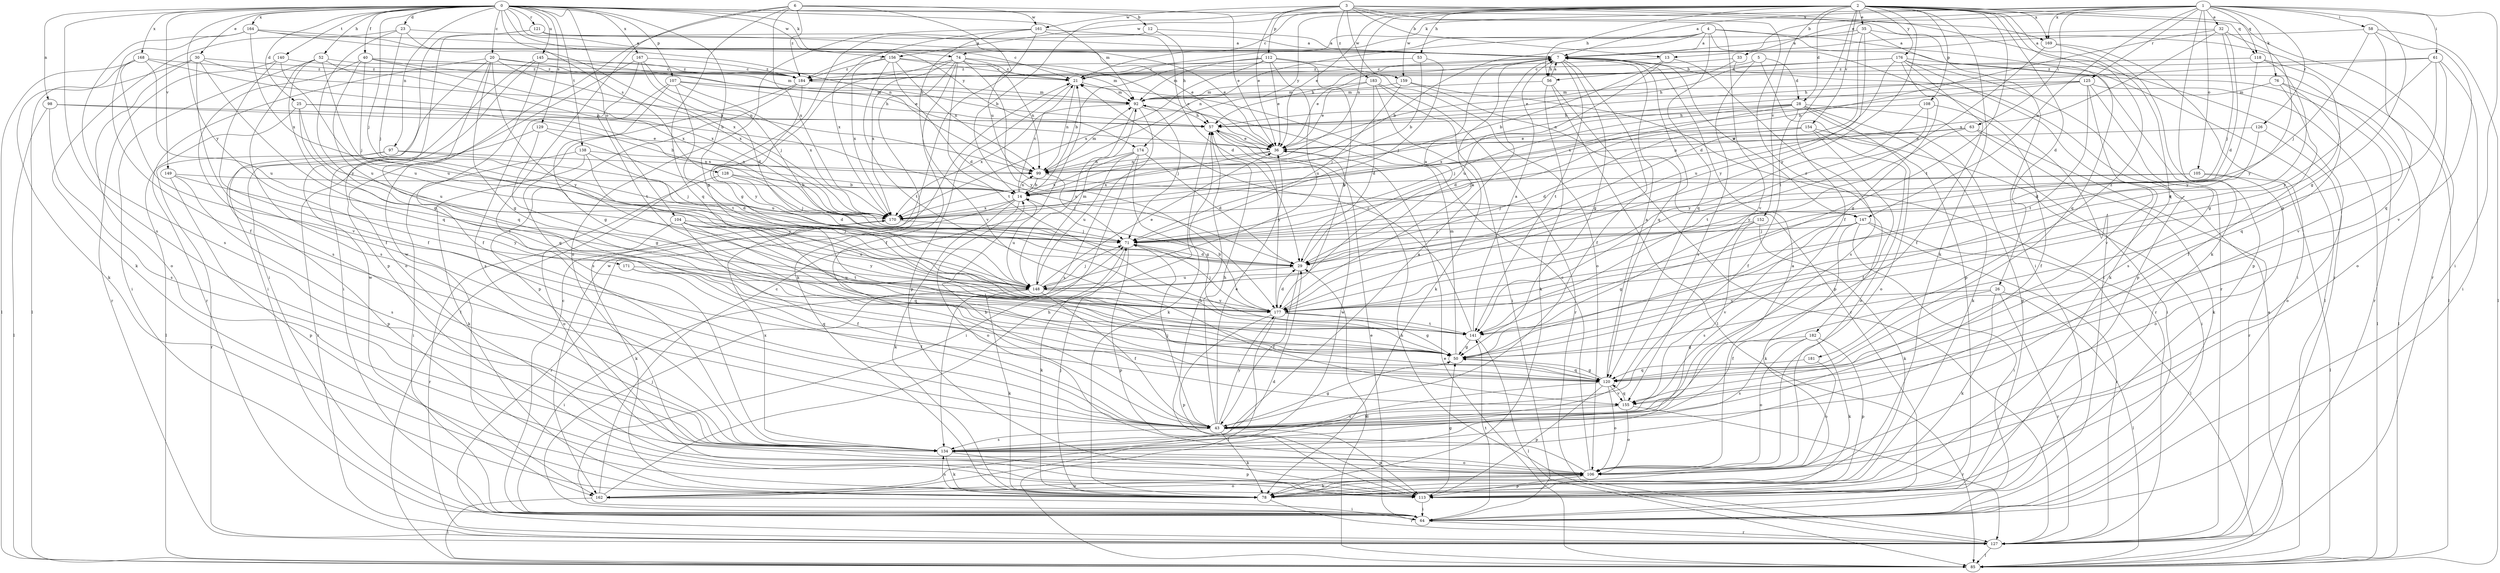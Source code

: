 strict digraph  {
0;
1;
2;
3;
4;
5;
6;
7;
12;
13;
14;
20;
21;
23;
25;
26;
28;
29;
30;
32;
33;
35;
36;
40;
43;
50;
52;
53;
56;
57;
58;
61;
63;
64;
71;
74;
76;
78;
85;
92;
97;
98;
99;
104;
105;
106;
107;
108;
112;
113;
118;
120;
121;
125;
126;
127;
128;
129;
134;
138;
140;
141;
145;
147;
148;
149;
152;
154;
155;
156;
159;
161;
162;
164;
167;
168;
169;
170;
171;
174;
176;
177;
181;
182;
183;
184;
0 -> 12  [label=b];
0 -> 20  [label=c];
0 -> 23  [label=d];
0 -> 25  [label=d];
0 -> 30  [label=e];
0 -> 40  [label=f];
0 -> 50  [label=g];
0 -> 52  [label=h];
0 -> 71  [label=j];
0 -> 74  [label=k];
0 -> 92  [label=m];
0 -> 97  [label=n];
0 -> 98  [label=n];
0 -> 99  [label=n];
0 -> 104  [label=o];
0 -> 107  [label=p];
0 -> 121  [label=r];
0 -> 128  [label=s];
0 -> 129  [label=s];
0 -> 134  [label=s];
0 -> 138  [label=t];
0 -> 140  [label=t];
0 -> 145  [label=u];
0 -> 149  [label=v];
0 -> 156  [label=w];
0 -> 164  [label=x];
0 -> 167  [label=x];
0 -> 168  [label=x];
0 -> 169  [label=x];
0 -> 171  [label=y];
0 -> 174  [label=y];
1 -> 7  [label=a];
1 -> 13  [label=b];
1 -> 32  [label=e];
1 -> 33  [label=e];
1 -> 50  [label=g];
1 -> 58  [label=i];
1 -> 61  [label=i];
1 -> 63  [label=i];
1 -> 64  [label=i];
1 -> 74  [label=k];
1 -> 76  [label=k];
1 -> 78  [label=k];
1 -> 105  [label=o];
1 -> 118  [label=q];
1 -> 125  [label=r];
1 -> 126  [label=r];
1 -> 147  [label=u];
1 -> 169  [label=x];
2 -> 21  [label=c];
2 -> 26  [label=d];
2 -> 28  [label=d];
2 -> 35  [label=e];
2 -> 36  [label=e];
2 -> 43  [label=f];
2 -> 53  [label=h];
2 -> 56  [label=h];
2 -> 78  [label=k];
2 -> 99  [label=n];
2 -> 108  [label=p];
2 -> 118  [label=q];
2 -> 120  [label=q];
2 -> 127  [label=r];
2 -> 141  [label=t];
2 -> 152  [label=v];
2 -> 154  [label=v];
2 -> 156  [label=w];
2 -> 159  [label=w];
2 -> 169  [label=x];
2 -> 174  [label=y];
2 -> 176  [label=y];
2 -> 177  [label=y];
2 -> 181  [label=z];
3 -> 13  [label=b];
3 -> 14  [label=b];
3 -> 36  [label=e];
3 -> 64  [label=i];
3 -> 112  [label=p];
3 -> 127  [label=r];
3 -> 155  [label=v];
3 -> 159  [label=w];
3 -> 161  [label=w];
3 -> 182  [label=z];
3 -> 183  [label=z];
4 -> 7  [label=a];
4 -> 14  [label=b];
4 -> 64  [label=i];
4 -> 85  [label=l];
4 -> 99  [label=n];
4 -> 120  [label=q];
4 -> 127  [label=r];
4 -> 184  [label=z];
5 -> 28  [label=d];
5 -> 56  [label=h];
5 -> 113  [label=p];
5 -> 134  [label=s];
6 -> 36  [label=e];
6 -> 120  [label=q];
6 -> 134  [label=s];
6 -> 147  [label=u];
6 -> 161  [label=w];
6 -> 162  [label=w];
6 -> 170  [label=x];
6 -> 184  [label=z];
7 -> 21  [label=c];
7 -> 36  [label=e];
7 -> 43  [label=f];
7 -> 50  [label=g];
7 -> 56  [label=h];
7 -> 57  [label=h];
7 -> 120  [label=q];
7 -> 141  [label=t];
7 -> 147  [label=u];
12 -> 7  [label=a];
12 -> 50  [label=g];
12 -> 57  [label=h];
13 -> 14  [label=b];
13 -> 134  [label=s];
13 -> 148  [label=u];
13 -> 184  [label=z];
14 -> 21  [label=c];
14 -> 78  [label=k];
14 -> 99  [label=n];
14 -> 106  [label=o];
14 -> 127  [label=r];
14 -> 148  [label=u];
14 -> 170  [label=x];
20 -> 50  [label=g];
20 -> 64  [label=i];
20 -> 92  [label=m];
20 -> 120  [label=q];
20 -> 127  [label=r];
20 -> 170  [label=x];
20 -> 177  [label=y];
20 -> 184  [label=z];
21 -> 92  [label=m];
21 -> 99  [label=n];
21 -> 113  [label=p];
23 -> 7  [label=a];
23 -> 71  [label=j];
23 -> 78  [label=k];
23 -> 170  [label=x];
23 -> 177  [label=y];
25 -> 57  [label=h];
25 -> 85  [label=l];
25 -> 120  [label=q];
25 -> 148  [label=u];
25 -> 170  [label=x];
26 -> 43  [label=f];
26 -> 78  [label=k];
26 -> 85  [label=l];
26 -> 127  [label=r];
26 -> 177  [label=y];
28 -> 29  [label=d];
28 -> 43  [label=f];
28 -> 57  [label=h];
28 -> 64  [label=i];
28 -> 71  [label=j];
28 -> 78  [label=k];
28 -> 106  [label=o];
28 -> 113  [label=p];
28 -> 170  [label=x];
29 -> 7  [label=a];
29 -> 43  [label=f];
29 -> 148  [label=u];
30 -> 43  [label=f];
30 -> 85  [label=l];
30 -> 99  [label=n];
30 -> 106  [label=o];
30 -> 120  [label=q];
30 -> 184  [label=z];
32 -> 7  [label=a];
32 -> 14  [label=b];
32 -> 29  [label=d];
32 -> 71  [label=j];
32 -> 170  [label=x];
32 -> 177  [label=y];
33 -> 21  [label=c];
33 -> 36  [label=e];
33 -> 155  [label=v];
35 -> 7  [label=a];
35 -> 21  [label=c];
35 -> 29  [label=d];
35 -> 85  [label=l];
35 -> 120  [label=q];
35 -> 177  [label=y];
36 -> 99  [label=n];
36 -> 170  [label=x];
40 -> 21  [label=c];
40 -> 57  [label=h];
40 -> 71  [label=j];
40 -> 134  [label=s];
40 -> 148  [label=u];
40 -> 170  [label=x];
43 -> 14  [label=b];
43 -> 36  [label=e];
43 -> 50  [label=g];
43 -> 57  [label=h];
43 -> 71  [label=j];
43 -> 78  [label=k];
43 -> 113  [label=p];
43 -> 134  [label=s];
43 -> 177  [label=y];
50 -> 92  [label=m];
50 -> 120  [label=q];
52 -> 50  [label=g];
52 -> 64  [label=i];
52 -> 134  [label=s];
52 -> 148  [label=u];
52 -> 170  [label=x];
52 -> 184  [label=z];
53 -> 14  [label=b];
53 -> 71  [label=j];
53 -> 184  [label=z];
56 -> 7  [label=a];
56 -> 78  [label=k];
56 -> 85  [label=l];
56 -> 92  [label=m];
56 -> 127  [label=r];
57 -> 36  [label=e];
57 -> 78  [label=k];
57 -> 162  [label=w];
57 -> 177  [label=y];
58 -> 7  [label=a];
58 -> 71  [label=j];
58 -> 85  [label=l];
58 -> 120  [label=q];
58 -> 155  [label=v];
61 -> 50  [label=g];
61 -> 57  [label=h];
61 -> 64  [label=i];
61 -> 106  [label=o];
61 -> 177  [label=y];
61 -> 184  [label=z];
63 -> 36  [label=e];
63 -> 78  [label=k];
63 -> 99  [label=n];
63 -> 127  [label=r];
63 -> 177  [label=y];
64 -> 21  [label=c];
64 -> 36  [label=e];
64 -> 71  [label=j];
64 -> 127  [label=r];
64 -> 141  [label=t];
71 -> 29  [label=d];
71 -> 78  [label=k];
71 -> 113  [label=p];
74 -> 21  [label=c];
74 -> 43  [label=f];
74 -> 78  [label=k];
74 -> 85  [label=l];
74 -> 92  [label=m];
74 -> 99  [label=n];
74 -> 141  [label=t];
74 -> 170  [label=x];
74 -> 177  [label=y];
76 -> 43  [label=f];
76 -> 85  [label=l];
76 -> 92  [label=m];
76 -> 120  [label=q];
78 -> 71  [label=j];
78 -> 127  [label=r];
78 -> 134  [label=s];
85 -> 7  [label=a];
85 -> 29  [label=d];
85 -> 36  [label=e];
92 -> 57  [label=h];
92 -> 71  [label=j];
92 -> 134  [label=s];
92 -> 148  [label=u];
92 -> 170  [label=x];
97 -> 71  [label=j];
97 -> 99  [label=n];
97 -> 113  [label=p];
97 -> 127  [label=r];
98 -> 14  [label=b];
98 -> 57  [label=h];
98 -> 85  [label=l];
98 -> 134  [label=s];
99 -> 14  [label=b];
99 -> 71  [label=j];
99 -> 92  [label=m];
104 -> 43  [label=f];
104 -> 71  [label=j];
104 -> 120  [label=q];
104 -> 127  [label=r];
104 -> 141  [label=t];
104 -> 148  [label=u];
104 -> 177  [label=y];
105 -> 14  [label=b];
105 -> 71  [label=j];
105 -> 85  [label=l];
105 -> 106  [label=o];
106 -> 7  [label=a];
106 -> 21  [label=c];
106 -> 57  [label=h];
106 -> 78  [label=k];
106 -> 113  [label=p];
106 -> 162  [label=w];
107 -> 50  [label=g];
107 -> 57  [label=h];
107 -> 92  [label=m];
107 -> 134  [label=s];
107 -> 141  [label=t];
107 -> 170  [label=x];
108 -> 43  [label=f];
108 -> 57  [label=h];
108 -> 141  [label=t];
108 -> 177  [label=y];
112 -> 14  [label=b];
112 -> 21  [label=c];
112 -> 36  [label=e];
112 -> 92  [label=m];
112 -> 106  [label=o];
112 -> 148  [label=u];
112 -> 170  [label=x];
112 -> 177  [label=y];
113 -> 50  [label=g];
113 -> 64  [label=i];
118 -> 50  [label=g];
118 -> 141  [label=t];
118 -> 177  [label=y];
118 -> 184  [label=z];
120 -> 7  [label=a];
120 -> 50  [label=g];
120 -> 106  [label=o];
120 -> 113  [label=p];
120 -> 134  [label=s];
120 -> 155  [label=v];
121 -> 7  [label=a];
121 -> 36  [label=e];
121 -> 64  [label=i];
121 -> 113  [label=p];
125 -> 85  [label=l];
125 -> 92  [label=m];
125 -> 99  [label=n];
125 -> 134  [label=s];
125 -> 141  [label=t];
125 -> 155  [label=v];
125 -> 170  [label=x];
126 -> 29  [label=d];
126 -> 36  [label=e];
126 -> 106  [label=o];
127 -> 57  [label=h];
127 -> 85  [label=l];
128 -> 14  [label=b];
128 -> 29  [label=d];
128 -> 71  [label=j];
128 -> 106  [label=o];
129 -> 36  [label=e];
129 -> 50  [label=g];
129 -> 127  [label=r];
129 -> 148  [label=u];
134 -> 7  [label=a];
134 -> 78  [label=k];
134 -> 106  [label=o];
134 -> 113  [label=p];
134 -> 170  [label=x];
138 -> 29  [label=d];
138 -> 64  [label=i];
138 -> 78  [label=k];
138 -> 99  [label=n];
138 -> 177  [label=y];
140 -> 43  [label=f];
140 -> 127  [label=r];
140 -> 148  [label=u];
140 -> 184  [label=z];
141 -> 7  [label=a];
141 -> 21  [label=c];
141 -> 50  [label=g];
141 -> 85  [label=l];
145 -> 21  [label=c];
145 -> 36  [label=e];
145 -> 43  [label=f];
145 -> 64  [label=i];
145 -> 162  [label=w];
147 -> 64  [label=i];
147 -> 71  [label=j];
147 -> 78  [label=k];
147 -> 85  [label=l];
147 -> 127  [label=r];
147 -> 155  [label=v];
148 -> 36  [label=e];
148 -> 43  [label=f];
148 -> 64  [label=i];
148 -> 71  [label=j];
148 -> 78  [label=k];
148 -> 92  [label=m];
148 -> 177  [label=y];
149 -> 14  [label=b];
149 -> 113  [label=p];
149 -> 134  [label=s];
149 -> 177  [label=y];
152 -> 50  [label=g];
152 -> 71  [label=j];
152 -> 78  [label=k];
152 -> 134  [label=s];
154 -> 29  [label=d];
154 -> 36  [label=e];
154 -> 43  [label=f];
154 -> 64  [label=i];
154 -> 71  [label=j];
154 -> 106  [label=o];
155 -> 43  [label=f];
155 -> 106  [label=o];
155 -> 120  [label=q];
155 -> 127  [label=r];
156 -> 21  [label=c];
156 -> 29  [label=d];
156 -> 36  [label=e];
156 -> 99  [label=n];
156 -> 141  [label=t];
156 -> 170  [label=x];
156 -> 184  [label=z];
159 -> 71  [label=j];
159 -> 92  [label=m];
159 -> 113  [label=p];
159 -> 127  [label=r];
161 -> 7  [label=a];
161 -> 29  [label=d];
161 -> 106  [label=o];
161 -> 155  [label=v];
161 -> 162  [label=w];
161 -> 170  [label=x];
162 -> 21  [label=c];
162 -> 29  [label=d];
162 -> 57  [label=h];
162 -> 64  [label=i];
162 -> 85  [label=l];
162 -> 106  [label=o];
164 -> 7  [label=a];
164 -> 21  [label=c];
164 -> 36  [label=e];
164 -> 43  [label=f];
164 -> 134  [label=s];
164 -> 170  [label=x];
167 -> 29  [label=d];
167 -> 71  [label=j];
167 -> 106  [label=o];
167 -> 141  [label=t];
167 -> 184  [label=z];
168 -> 14  [label=b];
168 -> 78  [label=k];
168 -> 85  [label=l];
168 -> 148  [label=u];
168 -> 155  [label=v];
168 -> 184  [label=z];
169 -> 64  [label=i];
169 -> 113  [label=p];
169 -> 141  [label=t];
170 -> 71  [label=j];
170 -> 78  [label=k];
171 -> 43  [label=f];
171 -> 120  [label=q];
171 -> 148  [label=u];
174 -> 29  [label=d];
174 -> 50  [label=g];
174 -> 64  [label=i];
174 -> 99  [label=n];
174 -> 148  [label=u];
174 -> 170  [label=x];
176 -> 43  [label=f];
176 -> 50  [label=g];
176 -> 57  [label=h];
176 -> 78  [label=k];
176 -> 113  [label=p];
176 -> 127  [label=r];
176 -> 148  [label=u];
176 -> 184  [label=z];
177 -> 7  [label=a];
177 -> 14  [label=b];
177 -> 29  [label=d];
177 -> 50  [label=g];
177 -> 71  [label=j];
177 -> 85  [label=l];
177 -> 113  [label=p];
177 -> 141  [label=t];
181 -> 106  [label=o];
181 -> 120  [label=q];
182 -> 50  [label=g];
182 -> 78  [label=k];
182 -> 106  [label=o];
182 -> 113  [label=p];
182 -> 134  [label=s];
183 -> 29  [label=d];
183 -> 36  [label=e];
183 -> 64  [label=i];
183 -> 78  [label=k];
183 -> 92  [label=m];
183 -> 127  [label=r];
184 -> 92  [label=m];
184 -> 113  [label=p];
184 -> 134  [label=s];
184 -> 177  [label=y];
}
